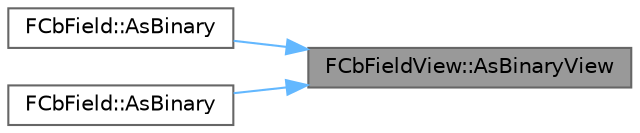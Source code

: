 digraph "FCbFieldView::AsBinaryView"
{
 // INTERACTIVE_SVG=YES
 // LATEX_PDF_SIZE
  bgcolor="transparent";
  edge [fontname=Helvetica,fontsize=10,labelfontname=Helvetica,labelfontsize=10];
  node [fontname=Helvetica,fontsize=10,shape=box,height=0.2,width=0.4];
  rankdir="RL";
  Node1 [id="Node000001",label="FCbFieldView::AsBinaryView",height=0.2,width=0.4,color="gray40", fillcolor="grey60", style="filled", fontcolor="black",tooltip="Access the field as binary."];
  Node1 -> Node2 [id="edge1_Node000001_Node000002",dir="back",color="steelblue1",style="solid",tooltip=" "];
  Node2 [id="Node000002",label="FCbField::AsBinary",height=0.2,width=0.4,color="grey40", fillcolor="white", style="filled",URL="$db/d5a/classFCbField.html#ade7d3d241054d075eedb0872c36a3dbf",tooltip="Access the field as binary."];
  Node1 -> Node3 [id="edge2_Node000001_Node000003",dir="back",color="steelblue1",style="solid",tooltip=" "];
  Node3 [id="Node000003",label="FCbField::AsBinary",height=0.2,width=0.4,color="grey40", fillcolor="white", style="filled",URL="$db/d5a/classFCbField.html#ac4fdc21bc9e366f80c0dde14caf20c40",tooltip=" "];
}
